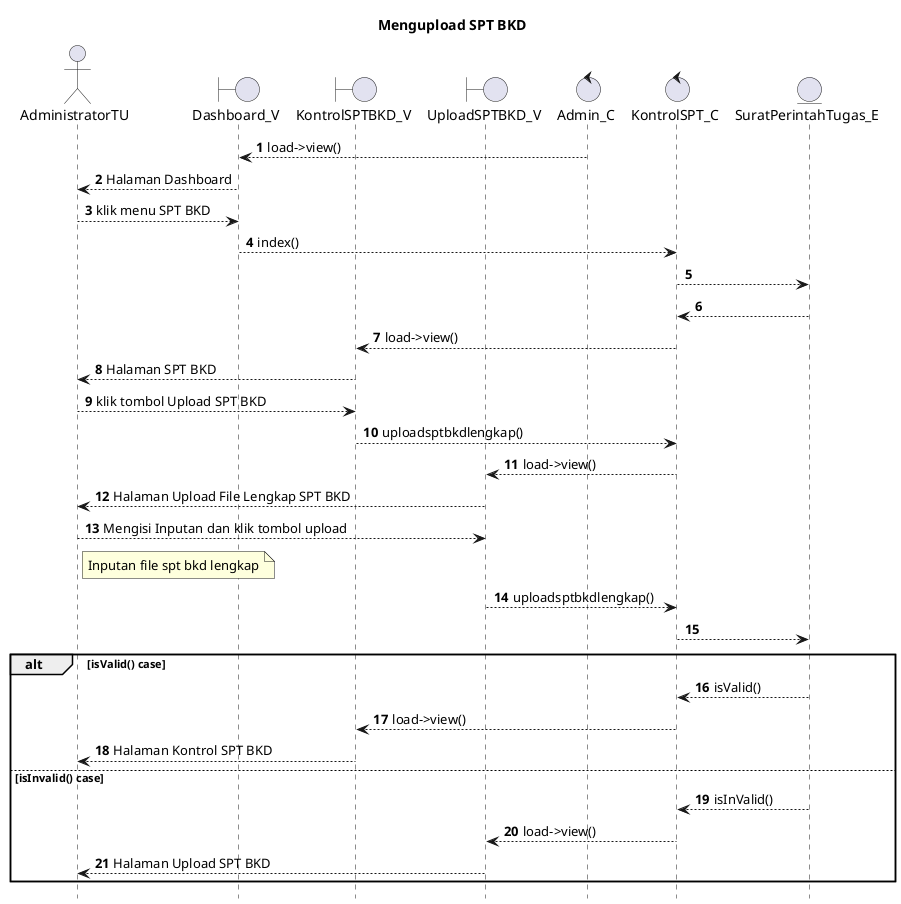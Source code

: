 @startuml

autonumber
hide footbox
title Mengupload SPT BKD

Actor AdministratorTU
boundary Dashboard_V
boundary KontrolSPTBKD_V
boundary UploadSPTBKD_V
control Admin_C
control KontrolSPT_C
Entity SuratPerintahTugas_E

Admin_C --> Dashboard_V: load->view()
Dashboard_V --> AdministratorTU: Halaman Dashboard
AdministratorTU --> Dashboard_V: klik menu SPT BKD
Dashboard_V --> KontrolSPT_C: index()
KontrolSPT_C --> SuratPerintahTugas_E:
    
    SuratPerintahTugas_E --> KontrolSPT_C:
    KontrolSPT_C --> KontrolSPTBKD_V: load->view()
    KontrolSPTBKD_V --> AdministratorTU: Halaman SPT BKD

AdministratorTU --> KontrolSPTBKD_V: klik tombol Upload SPT BKD
KontrolSPTBKD_V --> KontrolSPT_C: uploadsptbkdlengkap()
KontrolSPT_C --> UploadSPTBKD_V: load->view()
UploadSPTBKD_V --> AdministratorTU: Halaman Upload File Lengkap SPT BKD

AdministratorTU --> UploadSPTBKD_V: Mengisi Inputan dan klik tombol upload
    note right of AdministratorTU
        Inputan file spt bkd lengkap
            end note
UploadSPTBKD_V --> KontrolSPT_C: uploadsptbkdlengkap()
KontrolSPT_C --> SuratPerintahTugas_E:

alt isValid() case
    
    SuratPerintahTugas_E --> KontrolSPT_C: isValid()
    KontrolSPT_C --> KontrolSPTBKD_V: load->view()
    KontrolSPTBKD_V --> AdministratorTU: Halaman Kontrol SPT BKD

else isInvalid() case
    
    SuratPerintahTugas_E --> KontrolSPT_C: isInValid()
    KontrolSPT_C --> UploadSPTBKD_V: load->view()
    UploadSPTBKD_V --> AdministratorTU: Halaman Upload SPT BKD
end
@enduml